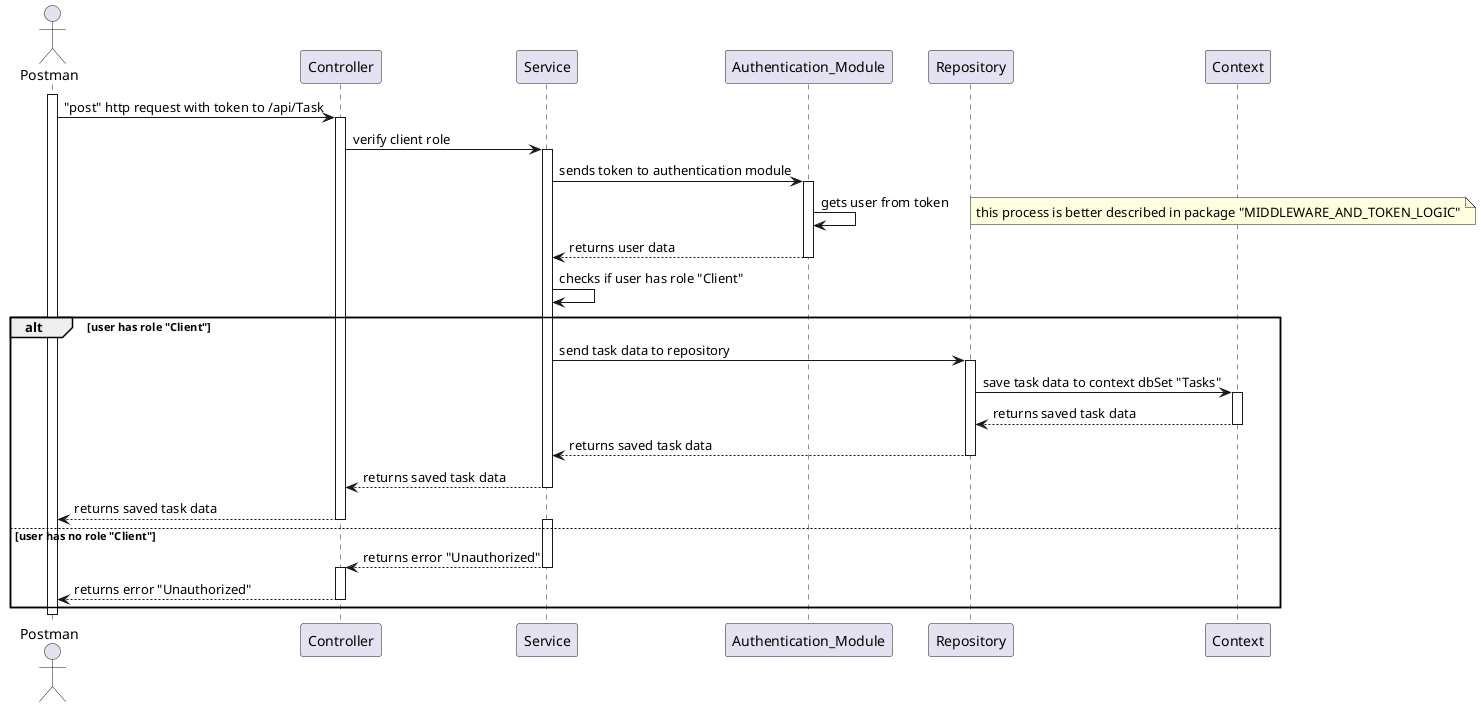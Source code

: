 @startuml

actor Postman as p
participant Controller as c
participant Service as s
participant Authentication_Module as am
participant Repository as r
participant Context as ctx

activate p
p -> c : "post" http request with token to /api/Task
activate c
c -> s : verify client role
activate s
s -> am : sends token to authentication module
activate am
am -> am : gets user from token
note right : this process is better described in package "MIDDLEWARE_AND_TOKEN_LOGIC"
am --> s : returns user data
deactivate am
s -> s : checks if user has role "Client"
alt user has role "Client"
s -> r : send task data to repository
activate r
r -> ctx : save task data to context dbSet "Tasks"
activate ctx
ctx --> r : returns saved task data
deactivate ctx
r --> s : returns saved task data
deactivate r
s --> c : returns saved task data
deactivate s
c --> p : returns saved task data
deactivate c
else user has no role "Client"
activate s
s --> c : returns error "Unauthorized"
deactivate s
activate c
c --> p : returns error "Unauthorized"
deactivate c
end
deactivate p


@enduml
